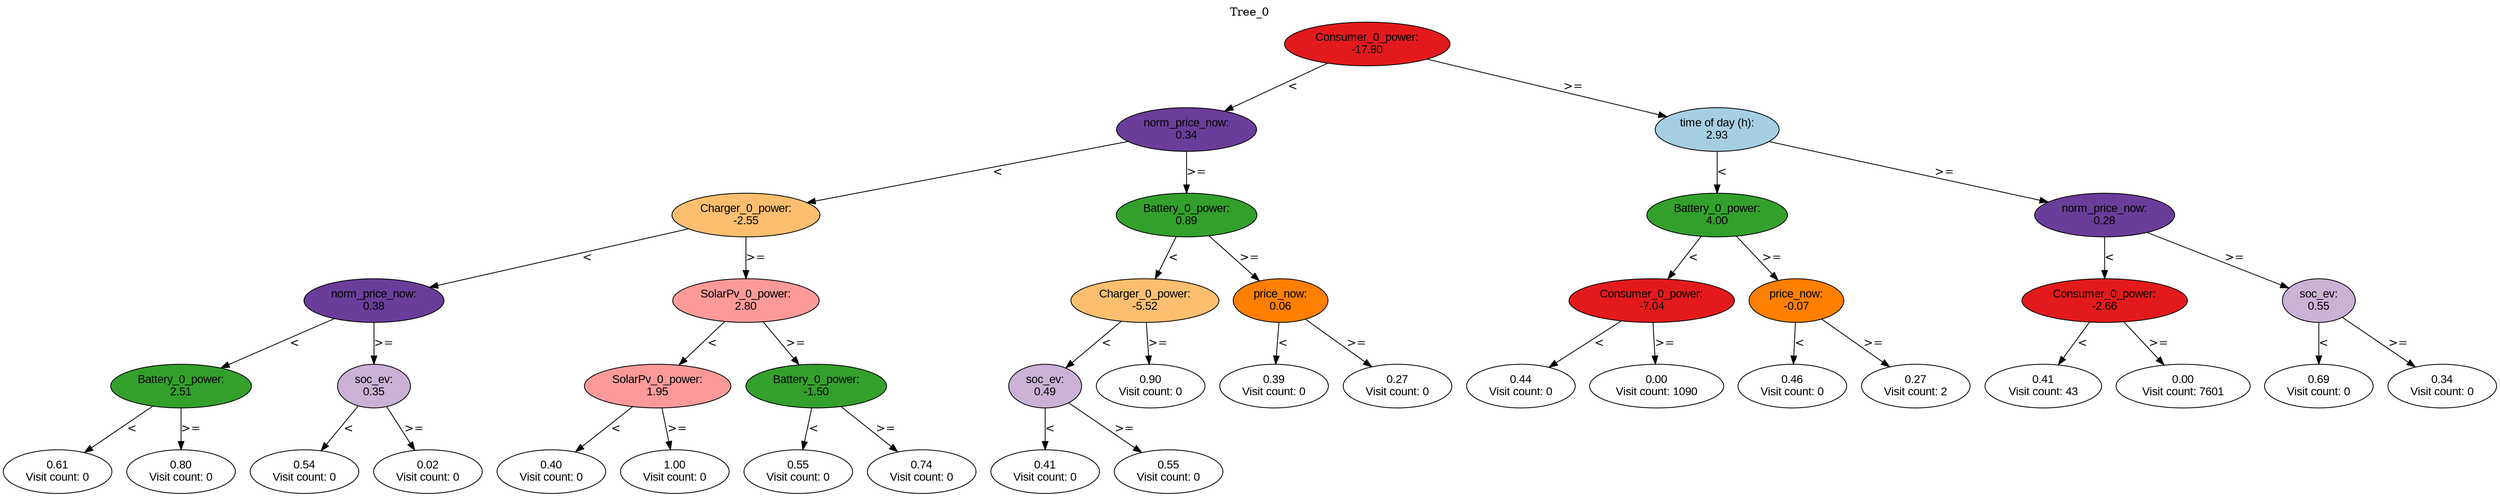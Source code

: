 digraph BST {
    node [fontname="Arial" style=filled colorscheme=paired12];
    0 [ label = "Consumer_0_power:
-17.80" fillcolor=6];
    1 [ label = "norm_price_now:
0.34" fillcolor=10];
    2 [ label = "Charger_0_power:
-2.55" fillcolor=7];
    3 [ label = "norm_price_now:
0.38" fillcolor=10];
    4 [ label = "Battery_0_power:
2.51" fillcolor=4];
    5 [ label = "0.61
Visit count: 0" fillcolor=white];
    6 [ label = "0.80
Visit count: 0" fillcolor=white];
    7 [ label = "soc_ev:
0.35" fillcolor=9];
    8 [ label = "0.54
Visit count: 0" fillcolor=white];
    9 [ label = "0.02
Visit count: 0" fillcolor=white];
    10 [ label = "SolarPv_0_power:
2.80" fillcolor=5];
    11 [ label = "SolarPv_0_power:
1.95" fillcolor=5];
    12 [ label = "0.40
Visit count: 0" fillcolor=white];
    13 [ label = "1.00
Visit count: 0" fillcolor=white];
    14 [ label = "Battery_0_power:
-1.50" fillcolor=4];
    15 [ label = "0.55
Visit count: 0" fillcolor=white];
    16 [ label = "0.74
Visit count: 0" fillcolor=white];
    17 [ label = "Battery_0_power:
0.89" fillcolor=4];
    18 [ label = "Charger_0_power:
-5.52" fillcolor=7];
    19 [ label = "soc_ev:
0.49" fillcolor=9];
    20 [ label = "0.41
Visit count: 0" fillcolor=white];
    21 [ label = "0.55
Visit count: 0" fillcolor=white];
    22 [ label = "0.90
Visit count: 0" fillcolor=white];
    23 [ label = "price_now:
0.06" fillcolor=8];
    24 [ label = "0.39
Visit count: 0" fillcolor=white];
    25 [ label = "0.27
Visit count: 0" fillcolor=white];
    26 [ label = "time of day (h):
2.93" fillcolor=1];
    27 [ label = "Battery_0_power:
4.00" fillcolor=4];
    28 [ label = "Consumer_0_power:
-7.04" fillcolor=6];
    29 [ label = "0.44
Visit count: 0" fillcolor=white];
    30 [ label = "0.00
Visit count: 1090" fillcolor=white];
    31 [ label = "price_now:
-0.07" fillcolor=8];
    32 [ label = "0.46
Visit count: 0" fillcolor=white];
    33 [ label = "0.27
Visit count: 2" fillcolor=white];
    34 [ label = "norm_price_now:
0.28" fillcolor=10];
    35 [ label = "Consumer_0_power:
-2.66" fillcolor=6];
    36 [ label = "0.41
Visit count: 43" fillcolor=white];
    37 [ label = "0.00
Visit count: 7601" fillcolor=white];
    38 [ label = "soc_ev:
0.55" fillcolor=9];
    39 [ label = "0.69
Visit count: 0" fillcolor=white];
    40 [ label = "0.34
Visit count: 0" fillcolor=white];

    0  -> 1[ label = "<"];
    0  -> 26[ label = ">="];
    1  -> 2[ label = "<"];
    1  -> 17[ label = ">="];
    2  -> 3[ label = "<"];
    2  -> 10[ label = ">="];
    3  -> 4[ label = "<"];
    3  -> 7[ label = ">="];
    4  -> 5[ label = "<"];
    4  -> 6[ label = ">="];
    7  -> 8[ label = "<"];
    7  -> 9[ label = ">="];
    10  -> 11[ label = "<"];
    10  -> 14[ label = ">="];
    11  -> 12[ label = "<"];
    11  -> 13[ label = ">="];
    14  -> 15[ label = "<"];
    14  -> 16[ label = ">="];
    17  -> 18[ label = "<"];
    17  -> 23[ label = ">="];
    18  -> 19[ label = "<"];
    18  -> 22[ label = ">="];
    19  -> 20[ label = "<"];
    19  -> 21[ label = ">="];
    23  -> 24[ label = "<"];
    23  -> 25[ label = ">="];
    26  -> 27[ label = "<"];
    26  -> 34[ label = ">="];
    27  -> 28[ label = "<"];
    27  -> 31[ label = ">="];
    28  -> 29[ label = "<"];
    28  -> 30[ label = ">="];
    31  -> 32[ label = "<"];
    31  -> 33[ label = ">="];
    34  -> 35[ label = "<"];
    34  -> 38[ label = ">="];
    35  -> 36[ label = "<"];
    35  -> 37[ label = ">="];
    38  -> 39[ label = "<"];
    38  -> 40[ label = ">="];

    labelloc="t";
    label="Tree_0";
}